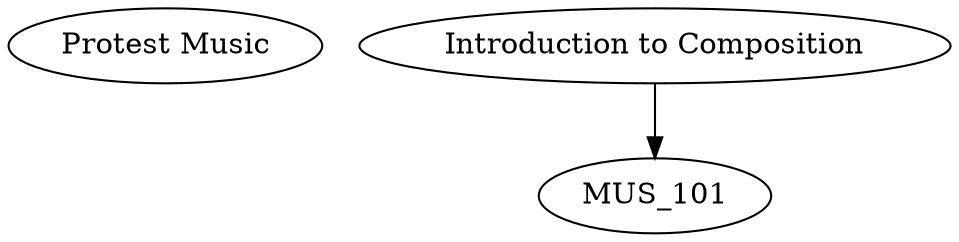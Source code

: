 digraph catalogue {
	MUS_227 [label="Protest Music"]
	MUS_243 [label="Introduction to Composition"]
	
	MUS_243 -> MUS_101
}